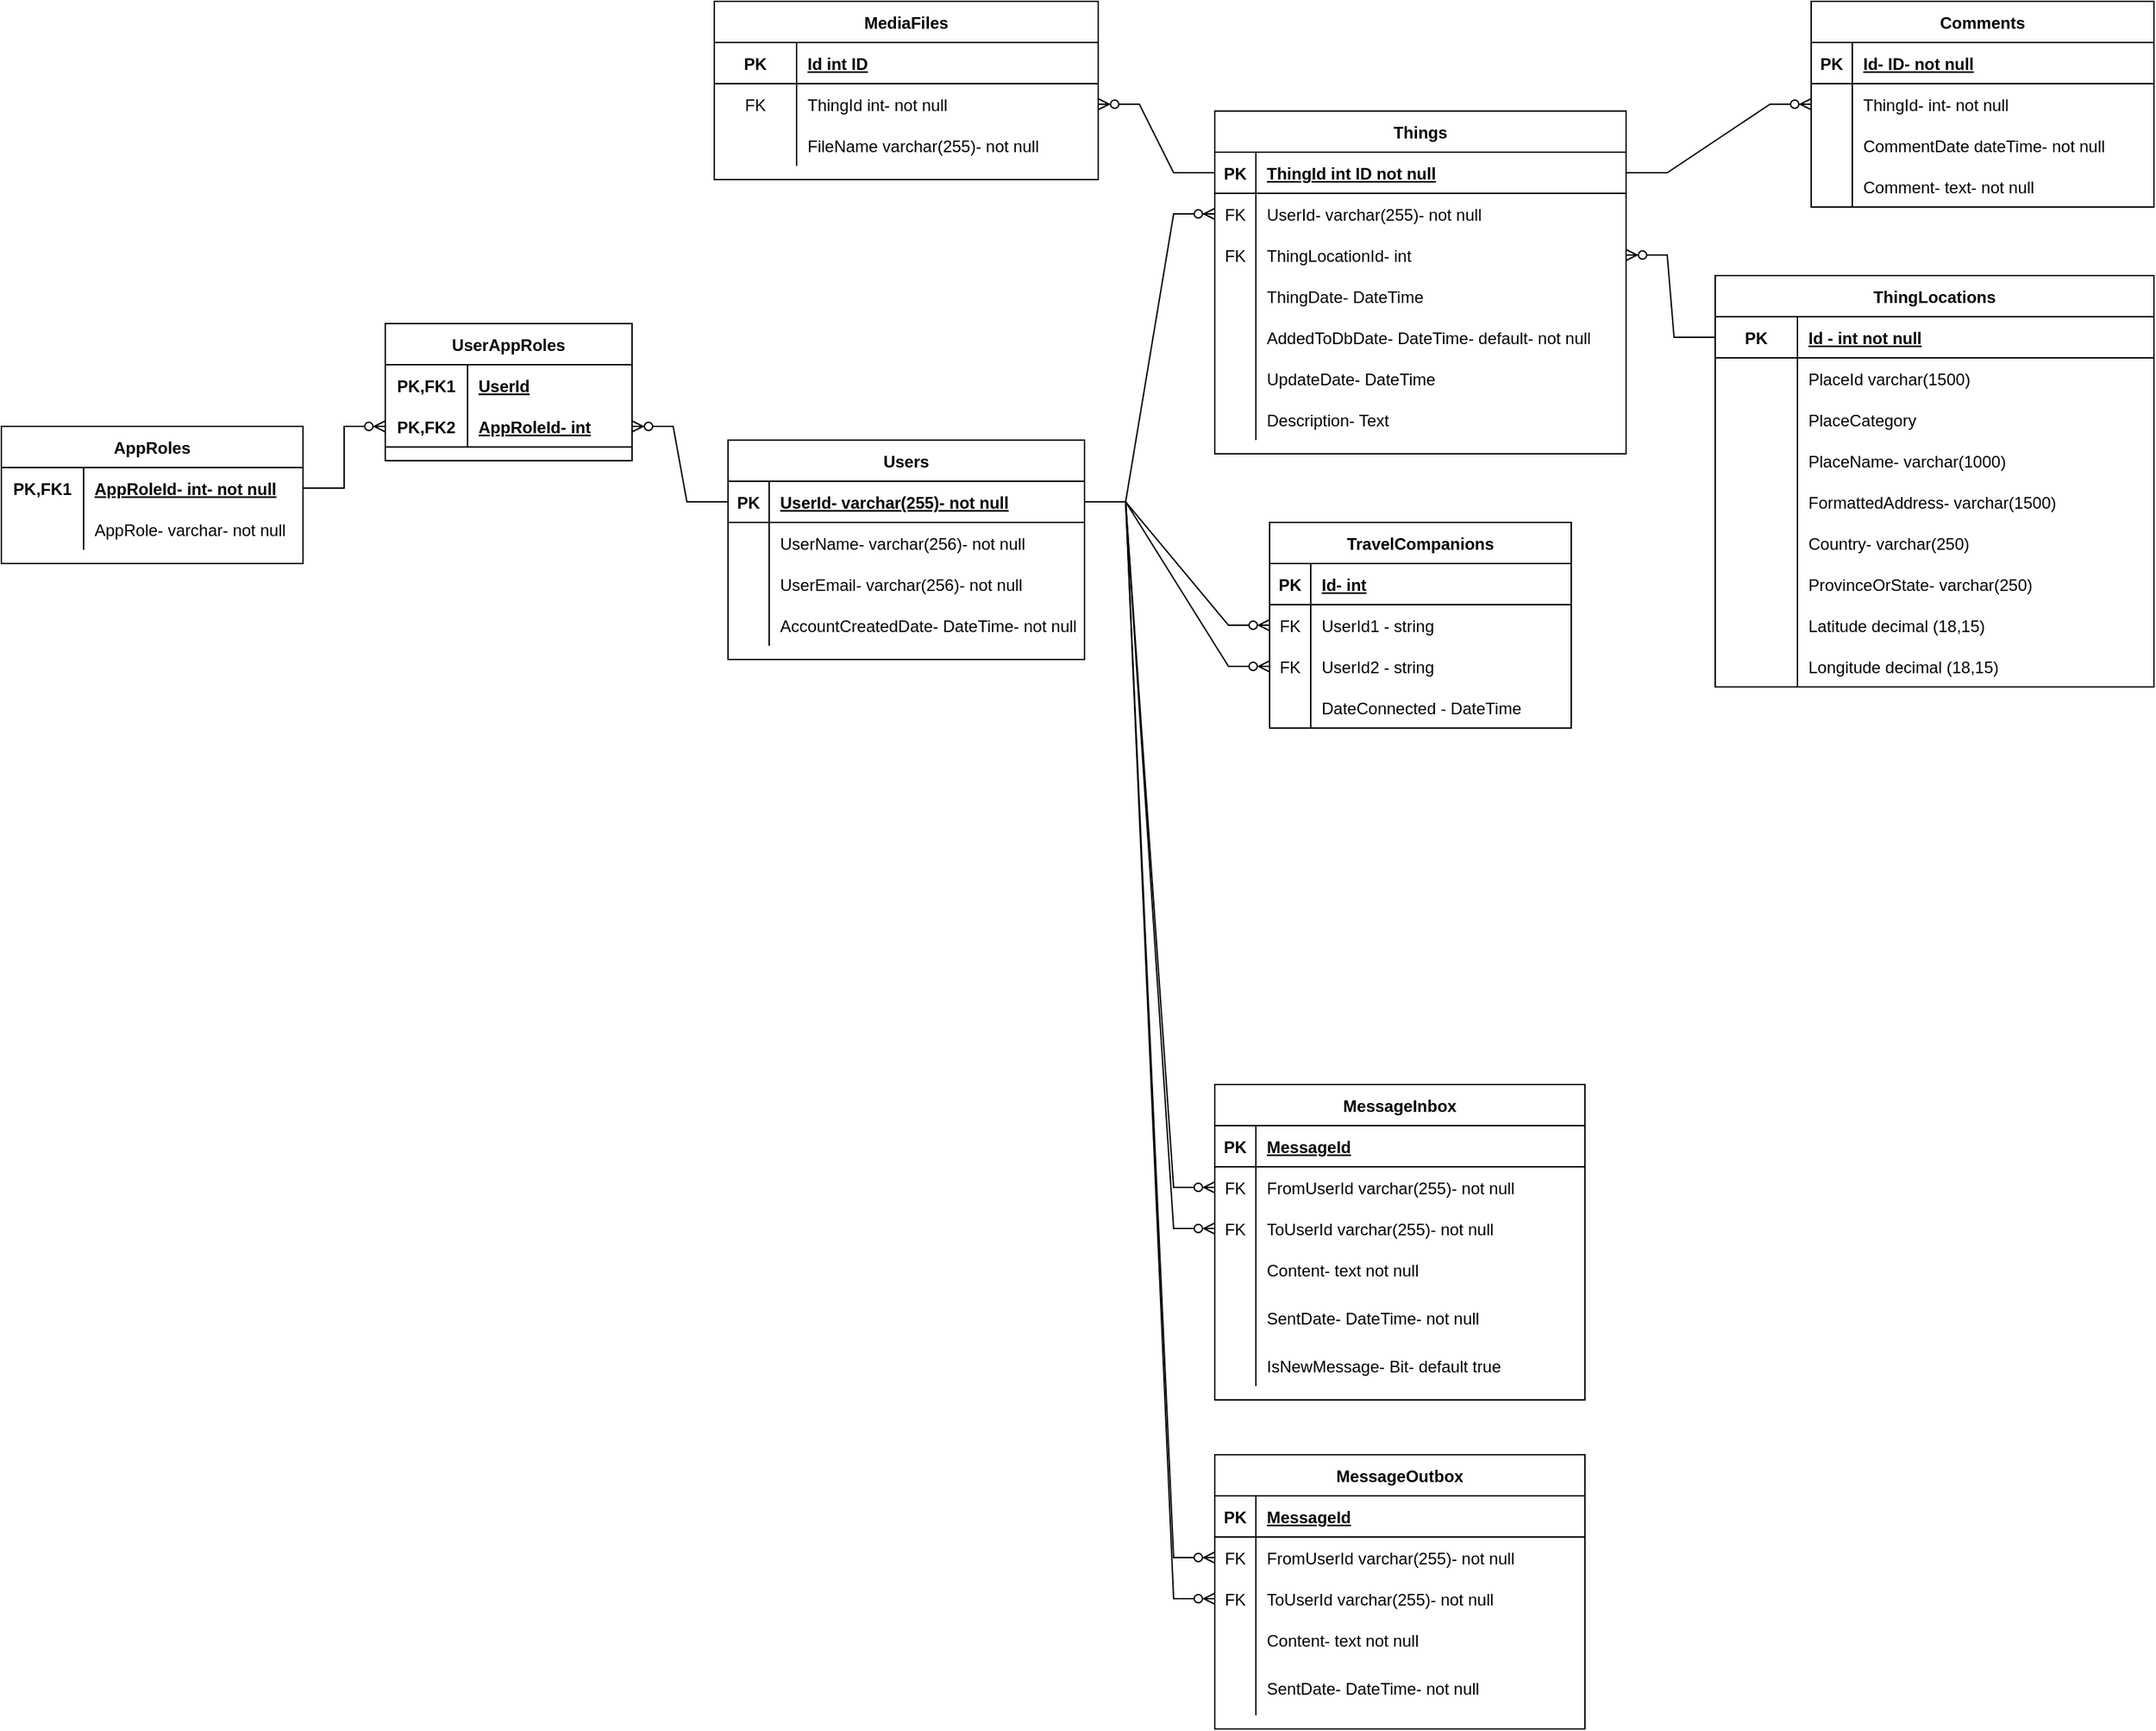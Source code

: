 <mxfile version="20.8.0" type="device"><diagram id="JjhU2tzT2SPcHQ8vPOUJ" name="Page-1"><mxGraphModel dx="3050" dy="581" grid="1" gridSize="10" guides="1" tooltips="1" connect="1" arrows="1" fold="1" page="1" pageScale="1" pageWidth="2000" pageHeight="1500" math="0" shadow="0"><root><mxCell id="0"/><mxCell id="1" parent="0"/><mxCell id="R0S6ex-4Q-xVj1nQzjVB-1" value="Things" style="shape=table;startSize=30;container=1;collapsible=1;childLayout=tableLayout;fixedRows=1;rowLines=0;fontStyle=1;align=center;resizeLast=1;" parent="1" vertex="1"><mxGeometry x="75" y="290" width="300" height="250" as="geometry"/></mxCell><mxCell id="R0S6ex-4Q-xVj1nQzjVB-2" value="" style="shape=tableRow;horizontal=0;startSize=0;swimlaneHead=0;swimlaneBody=0;fillColor=none;collapsible=0;dropTarget=0;points=[[0,0.5],[1,0.5]];portConstraint=eastwest;top=0;left=0;right=0;bottom=1;" parent="R0S6ex-4Q-xVj1nQzjVB-1" vertex="1"><mxGeometry y="30" width="300" height="30" as="geometry"/></mxCell><mxCell id="R0S6ex-4Q-xVj1nQzjVB-3" value="PK" style="shape=partialRectangle;connectable=0;fillColor=none;top=0;left=0;bottom=0;right=0;fontStyle=1;overflow=hidden;" parent="R0S6ex-4Q-xVj1nQzjVB-2" vertex="1"><mxGeometry width="30" height="30" as="geometry"><mxRectangle width="30" height="30" as="alternateBounds"/></mxGeometry></mxCell><mxCell id="R0S6ex-4Q-xVj1nQzjVB-4" value="ThingId int ID not null" style="shape=partialRectangle;connectable=0;fillColor=none;top=0;left=0;bottom=0;right=0;align=left;spacingLeft=6;fontStyle=5;overflow=hidden;" parent="R0S6ex-4Q-xVj1nQzjVB-2" vertex="1"><mxGeometry x="30" width="270" height="30" as="geometry"><mxRectangle width="270" height="30" as="alternateBounds"/></mxGeometry></mxCell><mxCell id="ZGXx36PU_5SXvL_O7Eur-10" value="" style="shape=tableRow;horizontal=0;startSize=0;swimlaneHead=0;swimlaneBody=0;fillColor=none;collapsible=0;dropTarget=0;points=[[0,0.5],[1,0.5]];portConstraint=eastwest;top=0;left=0;right=0;bottom=0;" parent="R0S6ex-4Q-xVj1nQzjVB-1" vertex="1"><mxGeometry y="60" width="300" height="30" as="geometry"/></mxCell><mxCell id="ZGXx36PU_5SXvL_O7Eur-11" value="FK" style="shape=partialRectangle;connectable=0;fillColor=none;top=0;left=0;bottom=0;right=0;editable=1;overflow=hidden;" parent="ZGXx36PU_5SXvL_O7Eur-10" vertex="1"><mxGeometry width="30" height="30" as="geometry"><mxRectangle width="30" height="30" as="alternateBounds"/></mxGeometry></mxCell><mxCell id="ZGXx36PU_5SXvL_O7Eur-12" value="UserId- varchar(255)- not null" style="shape=partialRectangle;connectable=0;fillColor=none;top=0;left=0;bottom=0;right=0;align=left;spacingLeft=6;overflow=hidden;" parent="ZGXx36PU_5SXvL_O7Eur-10" vertex="1"><mxGeometry x="30" width="270" height="30" as="geometry"><mxRectangle width="270" height="30" as="alternateBounds"/></mxGeometry></mxCell><mxCell id="C4qnINpxnf-_fWnkQ9nx-2" value="" style="shape=tableRow;horizontal=0;startSize=0;swimlaneHead=0;swimlaneBody=0;fillColor=none;collapsible=0;dropTarget=0;points=[[0,0.5],[1,0.5]];portConstraint=eastwest;top=0;left=0;right=0;bottom=0;" parent="R0S6ex-4Q-xVj1nQzjVB-1" vertex="1"><mxGeometry y="90" width="300" height="30" as="geometry"/></mxCell><mxCell id="C4qnINpxnf-_fWnkQ9nx-3" value="FK" style="shape=partialRectangle;connectable=0;fillColor=none;top=0;left=0;bottom=0;right=0;fontStyle=0;overflow=hidden;" parent="C4qnINpxnf-_fWnkQ9nx-2" vertex="1"><mxGeometry width="30" height="30" as="geometry"><mxRectangle width="30" height="30" as="alternateBounds"/></mxGeometry></mxCell><mxCell id="C4qnINpxnf-_fWnkQ9nx-4" value="ThingLocationId- int" style="shape=partialRectangle;connectable=0;fillColor=none;top=0;left=0;bottom=0;right=0;align=left;spacingLeft=6;fontStyle=0;overflow=hidden;" parent="C4qnINpxnf-_fWnkQ9nx-2" vertex="1"><mxGeometry x="30" width="270" height="30" as="geometry"><mxRectangle width="270" height="30" as="alternateBounds"/></mxGeometry></mxCell><mxCell id="nPjGiTixTynqXp_mIyYW-97" value="" style="shape=tableRow;horizontal=0;startSize=0;swimlaneHead=0;swimlaneBody=0;fillColor=none;collapsible=0;dropTarget=0;points=[[0,0.5],[1,0.5]];portConstraint=eastwest;top=0;left=0;right=0;bottom=0;" parent="R0S6ex-4Q-xVj1nQzjVB-1" vertex="1"><mxGeometry y="120" width="300" height="30" as="geometry"/></mxCell><mxCell id="nPjGiTixTynqXp_mIyYW-98" value="" style="shape=partialRectangle;connectable=0;fillColor=none;top=0;left=0;bottom=0;right=0;editable=1;overflow=hidden;" parent="nPjGiTixTynqXp_mIyYW-97" vertex="1"><mxGeometry width="30" height="30" as="geometry"><mxRectangle width="30" height="30" as="alternateBounds"/></mxGeometry></mxCell><mxCell id="nPjGiTixTynqXp_mIyYW-99" value="ThingDate- DateTime" style="shape=partialRectangle;connectable=0;fillColor=none;top=0;left=0;bottom=0;right=0;align=left;spacingLeft=6;overflow=hidden;" parent="nPjGiTixTynqXp_mIyYW-97" vertex="1"><mxGeometry x="30" width="270" height="30" as="geometry"><mxRectangle width="270" height="30" as="alternateBounds"/></mxGeometry></mxCell><mxCell id="C4qnINpxnf-_fWnkQ9nx-5" value="" style="shape=tableRow;horizontal=0;startSize=0;swimlaneHead=0;swimlaneBody=0;fillColor=none;collapsible=0;dropTarget=0;points=[[0,0.5],[1,0.5]];portConstraint=eastwest;top=0;left=0;right=0;bottom=0;" parent="R0S6ex-4Q-xVj1nQzjVB-1" vertex="1"><mxGeometry y="150" width="300" height="30" as="geometry"/></mxCell><mxCell id="C4qnINpxnf-_fWnkQ9nx-6" value="" style="shape=partialRectangle;connectable=0;fillColor=none;top=0;left=0;bottom=0;right=0;editable=1;overflow=hidden;" parent="C4qnINpxnf-_fWnkQ9nx-5" vertex="1"><mxGeometry width="30" height="30" as="geometry"><mxRectangle width="30" height="30" as="alternateBounds"/></mxGeometry></mxCell><mxCell id="C4qnINpxnf-_fWnkQ9nx-7" value="AddedToDbDate- DateTime- default- not null" style="shape=partialRectangle;connectable=0;fillColor=none;top=0;left=0;bottom=0;right=0;align=left;spacingLeft=6;overflow=hidden;" parent="C4qnINpxnf-_fWnkQ9nx-5" vertex="1"><mxGeometry x="30" width="270" height="30" as="geometry"><mxRectangle width="270" height="30" as="alternateBounds"/></mxGeometry></mxCell><mxCell id="us31zrPie8b2rRCghimx-3" value="" style="shape=tableRow;horizontal=0;startSize=0;swimlaneHead=0;swimlaneBody=0;fillColor=none;collapsible=0;dropTarget=0;points=[[0,0.5],[1,0.5]];portConstraint=eastwest;top=0;left=0;right=0;bottom=0;" parent="R0S6ex-4Q-xVj1nQzjVB-1" vertex="1"><mxGeometry y="180" width="300" height="30" as="geometry"/></mxCell><mxCell id="us31zrPie8b2rRCghimx-4" value="" style="shape=partialRectangle;connectable=0;fillColor=none;top=0;left=0;bottom=0;right=0;editable=1;overflow=hidden;" parent="us31zrPie8b2rRCghimx-3" vertex="1"><mxGeometry width="30" height="30" as="geometry"><mxRectangle width="30" height="30" as="alternateBounds"/></mxGeometry></mxCell><mxCell id="us31zrPie8b2rRCghimx-5" value="UpdateDate- DateTime" style="shape=partialRectangle;connectable=0;fillColor=none;top=0;left=0;bottom=0;right=0;align=left;spacingLeft=6;overflow=hidden;" parent="us31zrPie8b2rRCghimx-3" vertex="1"><mxGeometry x="30" width="270" height="30" as="geometry"><mxRectangle width="270" height="30" as="alternateBounds"/></mxGeometry></mxCell><mxCell id="ZGXx36PU_5SXvL_O7Eur-1" value="" style="shape=tableRow;horizontal=0;startSize=0;swimlaneHead=0;swimlaneBody=0;fillColor=none;collapsible=0;dropTarget=0;points=[[0,0.5],[1,0.5]];portConstraint=eastwest;top=0;left=0;right=0;bottom=0;" parent="R0S6ex-4Q-xVj1nQzjVB-1" vertex="1"><mxGeometry y="210" width="300" height="30" as="geometry"/></mxCell><mxCell id="ZGXx36PU_5SXvL_O7Eur-2" value="" style="shape=partialRectangle;connectable=0;fillColor=none;top=0;left=0;bottom=0;right=0;editable=1;overflow=hidden;" parent="ZGXx36PU_5SXvL_O7Eur-1" vertex="1"><mxGeometry width="30" height="30" as="geometry"><mxRectangle width="30" height="30" as="alternateBounds"/></mxGeometry></mxCell><mxCell id="ZGXx36PU_5SXvL_O7Eur-3" value="Description- Text" style="shape=partialRectangle;connectable=0;fillColor=none;top=0;left=0;bottom=0;right=0;align=left;spacingLeft=6;overflow=hidden;" parent="ZGXx36PU_5SXvL_O7Eur-1" vertex="1"><mxGeometry x="30" width="270" height="30" as="geometry"><mxRectangle width="270" height="30" as="alternateBounds"/></mxGeometry></mxCell><mxCell id="R0S6ex-4Q-xVj1nQzjVB-30" value="MediaFiles" style="shape=table;startSize=30;container=1;collapsible=1;childLayout=tableLayout;fixedRows=1;rowLines=0;fontStyle=1;align=center;resizeLast=1;" parent="1" vertex="1"><mxGeometry x="-290" y="210" width="280" height="130" as="geometry"/></mxCell><mxCell id="MQuP9DLqzh8zqc4suQp9-2" value="" style="shape=tableRow;horizontal=0;startSize=0;swimlaneHead=0;swimlaneBody=0;fillColor=none;collapsible=0;dropTarget=0;points=[[0,0.5],[1,0.5]];portConstraint=eastwest;top=0;left=0;right=0;bottom=1;" parent="R0S6ex-4Q-xVj1nQzjVB-30" vertex="1"><mxGeometry y="30" width="280" height="30" as="geometry"/></mxCell><mxCell id="MQuP9DLqzh8zqc4suQp9-3" value="PK" style="shape=partialRectangle;connectable=0;fillColor=none;top=0;left=0;bottom=0;right=0;fontStyle=1;overflow=hidden;" parent="MQuP9DLqzh8zqc4suQp9-2" vertex="1"><mxGeometry width="60" height="30" as="geometry"><mxRectangle width="60" height="30" as="alternateBounds"/></mxGeometry></mxCell><mxCell id="MQuP9DLqzh8zqc4suQp9-4" value="Id int ID" style="shape=partialRectangle;connectable=0;fillColor=none;top=0;left=0;bottom=0;right=0;align=left;spacingLeft=6;fontStyle=5;overflow=hidden;" parent="MQuP9DLqzh8zqc4suQp9-2" vertex="1"><mxGeometry x="60" width="220" height="30" as="geometry"><mxRectangle width="220" height="30" as="alternateBounds"/></mxGeometry></mxCell><mxCell id="nPjGiTixTynqXp_mIyYW-1" value="" style="shape=tableRow;horizontal=0;startSize=0;swimlaneHead=0;swimlaneBody=0;fillColor=none;collapsible=0;dropTarget=0;points=[[0,0.5],[1,0.5]];portConstraint=eastwest;top=0;left=0;right=0;bottom=0;" parent="R0S6ex-4Q-xVj1nQzjVB-30" vertex="1"><mxGeometry y="60" width="280" height="30" as="geometry"/></mxCell><mxCell id="nPjGiTixTynqXp_mIyYW-2" value="FK" style="shape=partialRectangle;connectable=0;fillColor=none;top=0;left=0;bottom=0;right=0;fontStyle=0;overflow=hidden;" parent="nPjGiTixTynqXp_mIyYW-1" vertex="1"><mxGeometry width="60" height="30" as="geometry"><mxRectangle width="60" height="30" as="alternateBounds"/></mxGeometry></mxCell><mxCell id="nPjGiTixTynqXp_mIyYW-3" value="ThingId int- not null" style="shape=partialRectangle;connectable=0;fillColor=none;top=0;left=0;bottom=0;right=0;align=left;spacingLeft=6;fontStyle=0;overflow=hidden;" parent="nPjGiTixTynqXp_mIyYW-1" vertex="1"><mxGeometry x="60" width="220" height="30" as="geometry"><mxRectangle width="220" height="30" as="alternateBounds"/></mxGeometry></mxCell><mxCell id="MQuP9DLqzh8zqc4suQp9-5" value="" style="shape=tableRow;horizontal=0;startSize=0;swimlaneHead=0;swimlaneBody=0;fillColor=none;collapsible=0;dropTarget=0;points=[[0,0.5],[1,0.5]];portConstraint=eastwest;top=0;left=0;right=0;bottom=0;" parent="R0S6ex-4Q-xVj1nQzjVB-30" vertex="1"><mxGeometry y="90" width="280" height="30" as="geometry"/></mxCell><mxCell id="MQuP9DLqzh8zqc4suQp9-6" value="" style="shape=partialRectangle;connectable=0;fillColor=none;top=0;left=0;bottom=0;right=0;editable=1;overflow=hidden;" parent="MQuP9DLqzh8zqc4suQp9-5" vertex="1"><mxGeometry width="60" height="30" as="geometry"><mxRectangle width="60" height="30" as="alternateBounds"/></mxGeometry></mxCell><mxCell id="MQuP9DLqzh8zqc4suQp9-7" value="FileName varchar(255)- not null" style="shape=partialRectangle;connectable=0;fillColor=none;top=0;left=0;bottom=0;right=0;align=left;spacingLeft=6;overflow=hidden;" parent="MQuP9DLqzh8zqc4suQp9-5" vertex="1"><mxGeometry x="60" width="220" height="30" as="geometry"><mxRectangle width="220" height="30" as="alternateBounds"/></mxGeometry></mxCell><mxCell id="nPjGiTixTynqXp_mIyYW-4" value="" style="edgeStyle=entityRelationEdgeStyle;fontSize=12;html=1;endArrow=ERzeroToMany;endFill=1;rounded=0;exitX=0;exitY=0.5;exitDx=0;exitDy=0;entryX=1;entryY=0.5;entryDx=0;entryDy=0;" parent="1" source="R0S6ex-4Q-xVj1nQzjVB-2" target="nPjGiTixTynqXp_mIyYW-1" edge="1"><mxGeometry width="100" height="100" relative="1" as="geometry"><mxPoint x="470" y="530" as="sourcePoint"/><mxPoint x="850" y="780" as="targetPoint"/></mxGeometry></mxCell><mxCell id="nPjGiTixTynqXp_mIyYW-18" value="Users" style="shape=table;startSize=30;container=1;collapsible=1;childLayout=tableLayout;fixedRows=1;rowLines=0;fontStyle=1;align=center;resizeLast=1;" parent="1" vertex="1"><mxGeometry x="-280" y="530" width="260" height="160" as="geometry"/></mxCell><mxCell id="nPjGiTixTynqXp_mIyYW-19" value="" style="shape=tableRow;horizontal=0;startSize=0;swimlaneHead=0;swimlaneBody=0;fillColor=none;collapsible=0;dropTarget=0;points=[[0,0.5],[1,0.5]];portConstraint=eastwest;top=0;left=0;right=0;bottom=1;" parent="nPjGiTixTynqXp_mIyYW-18" vertex="1"><mxGeometry y="30" width="260" height="30" as="geometry"/></mxCell><mxCell id="nPjGiTixTynqXp_mIyYW-20" value="PK" style="shape=partialRectangle;connectable=0;fillColor=none;top=0;left=0;bottom=0;right=0;fontStyle=1;overflow=hidden;" parent="nPjGiTixTynqXp_mIyYW-19" vertex="1"><mxGeometry width="30" height="30" as="geometry"><mxRectangle width="30" height="30" as="alternateBounds"/></mxGeometry></mxCell><mxCell id="nPjGiTixTynqXp_mIyYW-21" value="UserId- varchar(255)- not null" style="shape=partialRectangle;connectable=0;fillColor=none;top=0;left=0;bottom=0;right=0;align=left;spacingLeft=6;fontStyle=5;overflow=hidden;" parent="nPjGiTixTynqXp_mIyYW-19" vertex="1"><mxGeometry x="30" width="230" height="30" as="geometry"><mxRectangle width="230" height="30" as="alternateBounds"/></mxGeometry></mxCell><mxCell id="nPjGiTixTynqXp_mIyYW-22" value="" style="shape=tableRow;horizontal=0;startSize=0;swimlaneHead=0;swimlaneBody=0;fillColor=none;collapsible=0;dropTarget=0;points=[[0,0.5],[1,0.5]];portConstraint=eastwest;top=0;left=0;right=0;bottom=0;" parent="nPjGiTixTynqXp_mIyYW-18" vertex="1"><mxGeometry y="60" width="260" height="30" as="geometry"/></mxCell><mxCell id="nPjGiTixTynqXp_mIyYW-23" value="" style="shape=partialRectangle;connectable=0;fillColor=none;top=0;left=0;bottom=0;right=0;editable=1;overflow=hidden;" parent="nPjGiTixTynqXp_mIyYW-22" vertex="1"><mxGeometry width="30" height="30" as="geometry"><mxRectangle width="30" height="30" as="alternateBounds"/></mxGeometry></mxCell><mxCell id="nPjGiTixTynqXp_mIyYW-24" value="UserName- varchar(256)- not null" style="shape=partialRectangle;connectable=0;fillColor=none;top=0;left=0;bottom=0;right=0;align=left;spacingLeft=6;overflow=hidden;" parent="nPjGiTixTynqXp_mIyYW-22" vertex="1"><mxGeometry x="30" width="230" height="30" as="geometry"><mxRectangle width="230" height="30" as="alternateBounds"/></mxGeometry></mxCell><mxCell id="nPjGiTixTynqXp_mIyYW-25" value="" style="shape=tableRow;horizontal=0;startSize=0;swimlaneHead=0;swimlaneBody=0;fillColor=none;collapsible=0;dropTarget=0;points=[[0,0.5],[1,0.5]];portConstraint=eastwest;top=0;left=0;right=0;bottom=0;" parent="nPjGiTixTynqXp_mIyYW-18" vertex="1"><mxGeometry y="90" width="260" height="30" as="geometry"/></mxCell><mxCell id="nPjGiTixTynqXp_mIyYW-26" value="" style="shape=partialRectangle;connectable=0;fillColor=none;top=0;left=0;bottom=0;right=0;editable=1;overflow=hidden;" parent="nPjGiTixTynqXp_mIyYW-25" vertex="1"><mxGeometry width="30" height="30" as="geometry"><mxRectangle width="30" height="30" as="alternateBounds"/></mxGeometry></mxCell><mxCell id="nPjGiTixTynqXp_mIyYW-27" value="UserEmail- varchar(256)- not null" style="shape=partialRectangle;connectable=0;fillColor=none;top=0;left=0;bottom=0;right=0;align=left;spacingLeft=6;overflow=hidden;" parent="nPjGiTixTynqXp_mIyYW-25" vertex="1"><mxGeometry x="30" width="230" height="30" as="geometry"><mxRectangle width="230" height="30" as="alternateBounds"/></mxGeometry></mxCell><mxCell id="nPjGiTixTynqXp_mIyYW-106" value="" style="shape=tableRow;horizontal=0;startSize=0;swimlaneHead=0;swimlaneBody=0;fillColor=none;collapsible=0;dropTarget=0;points=[[0,0.5],[1,0.5]];portConstraint=eastwest;top=0;left=0;right=0;bottom=0;" parent="nPjGiTixTynqXp_mIyYW-18" vertex="1"><mxGeometry y="120" width="260" height="30" as="geometry"/></mxCell><mxCell id="nPjGiTixTynqXp_mIyYW-107" value="" style="shape=partialRectangle;connectable=0;fillColor=none;top=0;left=0;bottom=0;right=0;editable=1;overflow=hidden;" parent="nPjGiTixTynqXp_mIyYW-106" vertex="1"><mxGeometry width="30" height="30" as="geometry"><mxRectangle width="30" height="30" as="alternateBounds"/></mxGeometry></mxCell><mxCell id="nPjGiTixTynqXp_mIyYW-108" value="AccountCreatedDate- DateTime- not null" style="shape=partialRectangle;connectable=0;fillColor=none;top=0;left=0;bottom=0;right=0;align=left;spacingLeft=6;overflow=hidden;" parent="nPjGiTixTynqXp_mIyYW-106" vertex="1"><mxGeometry x="30" width="230" height="30" as="geometry"><mxRectangle width="230" height="30" as="alternateBounds"/></mxGeometry></mxCell><mxCell id="nPjGiTixTynqXp_mIyYW-31" value="AppRoles" style="shape=table;startSize=30;container=1;collapsible=1;childLayout=tableLayout;fixedRows=1;rowLines=0;fontStyle=1;align=center;resizeLast=1;" parent="1" vertex="1"><mxGeometry x="-810" y="520" width="220" height="100" as="geometry"/></mxCell><mxCell id="nPjGiTixTynqXp_mIyYW-32" value="" style="shape=tableRow;horizontal=0;startSize=0;swimlaneHead=0;swimlaneBody=0;fillColor=none;collapsible=0;dropTarget=0;points=[[0,0.5],[1,0.5]];portConstraint=eastwest;top=0;left=0;right=0;bottom=0;" parent="nPjGiTixTynqXp_mIyYW-31" vertex="1"><mxGeometry y="30" width="220" height="30" as="geometry"/></mxCell><mxCell id="nPjGiTixTynqXp_mIyYW-33" value="PK,FK1" style="shape=partialRectangle;connectable=0;fillColor=none;top=0;left=0;bottom=0;right=0;fontStyle=1;overflow=hidden;" parent="nPjGiTixTynqXp_mIyYW-32" vertex="1"><mxGeometry width="60" height="30" as="geometry"><mxRectangle width="60" height="30" as="alternateBounds"/></mxGeometry></mxCell><mxCell id="nPjGiTixTynqXp_mIyYW-34" value="AppRoleId- int- not null" style="shape=partialRectangle;connectable=0;fillColor=none;top=0;left=0;bottom=0;right=0;align=left;spacingLeft=6;fontStyle=5;overflow=hidden;" parent="nPjGiTixTynqXp_mIyYW-32" vertex="1"><mxGeometry x="60" width="160" height="30" as="geometry"><mxRectangle width="160" height="30" as="alternateBounds"/></mxGeometry></mxCell><mxCell id="nPjGiTixTynqXp_mIyYW-38" value="" style="shape=tableRow;horizontal=0;startSize=0;swimlaneHead=0;swimlaneBody=0;fillColor=none;collapsible=0;dropTarget=0;points=[[0,0.5],[1,0.5]];portConstraint=eastwest;top=0;left=0;right=0;bottom=0;" parent="nPjGiTixTynqXp_mIyYW-31" vertex="1"><mxGeometry y="60" width="220" height="30" as="geometry"/></mxCell><mxCell id="nPjGiTixTynqXp_mIyYW-39" value="" style="shape=partialRectangle;connectable=0;fillColor=none;top=0;left=0;bottom=0;right=0;editable=1;overflow=hidden;" parent="nPjGiTixTynqXp_mIyYW-38" vertex="1"><mxGeometry width="60" height="30" as="geometry"><mxRectangle width="60" height="30" as="alternateBounds"/></mxGeometry></mxCell><mxCell id="nPjGiTixTynqXp_mIyYW-40" value="AppRole- varchar- not null" style="shape=partialRectangle;connectable=0;fillColor=none;top=0;left=0;bottom=0;right=0;align=left;spacingLeft=6;overflow=hidden;" parent="nPjGiTixTynqXp_mIyYW-38" vertex="1"><mxGeometry x="60" width="160" height="30" as="geometry"><mxRectangle width="160" height="30" as="alternateBounds"/></mxGeometry></mxCell><mxCell id="nPjGiTixTynqXp_mIyYW-44" value="UserAppRoles" style="shape=table;startSize=30;container=1;collapsible=1;childLayout=tableLayout;fixedRows=1;rowLines=0;fontStyle=1;align=center;resizeLast=1;" parent="1" vertex="1"><mxGeometry x="-530" y="445" width="180" height="100" as="geometry"/></mxCell><mxCell id="nPjGiTixTynqXp_mIyYW-45" value="" style="shape=tableRow;horizontal=0;startSize=0;swimlaneHead=0;swimlaneBody=0;fillColor=none;collapsible=0;dropTarget=0;points=[[0,0.5],[1,0.5]];portConstraint=eastwest;top=0;left=0;right=0;bottom=0;" parent="nPjGiTixTynqXp_mIyYW-44" vertex="1"><mxGeometry y="30" width="180" height="30" as="geometry"/></mxCell><mxCell id="nPjGiTixTynqXp_mIyYW-46" value="PK,FK1" style="shape=partialRectangle;connectable=0;fillColor=none;top=0;left=0;bottom=0;right=0;fontStyle=1;overflow=hidden;" parent="nPjGiTixTynqXp_mIyYW-45" vertex="1"><mxGeometry width="60" height="30" as="geometry"><mxRectangle width="60" height="30" as="alternateBounds"/></mxGeometry></mxCell><mxCell id="nPjGiTixTynqXp_mIyYW-47" value="UserId" style="shape=partialRectangle;connectable=0;fillColor=none;top=0;left=0;bottom=0;right=0;align=left;spacingLeft=6;fontStyle=5;overflow=hidden;" parent="nPjGiTixTynqXp_mIyYW-45" vertex="1"><mxGeometry x="60" width="120" height="30" as="geometry"><mxRectangle width="120" height="30" as="alternateBounds"/></mxGeometry></mxCell><mxCell id="nPjGiTixTynqXp_mIyYW-48" value="" style="shape=tableRow;horizontal=0;startSize=0;swimlaneHead=0;swimlaneBody=0;fillColor=none;collapsible=0;dropTarget=0;points=[[0,0.5],[1,0.5]];portConstraint=eastwest;top=0;left=0;right=0;bottom=1;" parent="nPjGiTixTynqXp_mIyYW-44" vertex="1"><mxGeometry y="60" width="180" height="30" as="geometry"/></mxCell><mxCell id="nPjGiTixTynqXp_mIyYW-49" value="PK,FK2" style="shape=partialRectangle;connectable=0;fillColor=none;top=0;left=0;bottom=0;right=0;fontStyle=1;overflow=hidden;" parent="nPjGiTixTynqXp_mIyYW-48" vertex="1"><mxGeometry width="60" height="30" as="geometry"><mxRectangle width="60" height="30" as="alternateBounds"/></mxGeometry></mxCell><mxCell id="nPjGiTixTynqXp_mIyYW-50" value="AppRoleId- int" style="shape=partialRectangle;connectable=0;fillColor=none;top=0;left=0;bottom=0;right=0;align=left;spacingLeft=6;fontStyle=5;overflow=hidden;" parent="nPjGiTixTynqXp_mIyYW-48" vertex="1"><mxGeometry x="60" width="120" height="30" as="geometry"><mxRectangle width="120" height="30" as="alternateBounds"/></mxGeometry></mxCell><mxCell id="nPjGiTixTynqXp_mIyYW-57" value="" style="edgeStyle=entityRelationEdgeStyle;fontSize=12;html=1;endArrow=ERzeroToMany;endFill=1;rounded=0;entryX=0;entryY=0.5;entryDx=0;entryDy=0;exitX=1;exitY=0.5;exitDx=0;exitDy=0;" parent="1" source="nPjGiTixTynqXp_mIyYW-32" target="nPjGiTixTynqXp_mIyYW-48" edge="1"><mxGeometry width="100" height="100" relative="1" as="geometry"><mxPoint x="-800" y="875" as="sourcePoint"/><mxPoint x="-700" y="775" as="targetPoint"/></mxGeometry></mxCell><mxCell id="nPjGiTixTynqXp_mIyYW-58" value="" style="edgeStyle=entityRelationEdgeStyle;fontSize=12;html=1;endArrow=ERzeroToMany;endFill=1;rounded=0;entryX=1;entryY=0.5;entryDx=0;entryDy=0;exitX=0;exitY=0.5;exitDx=0;exitDy=0;" parent="1" source="nPjGiTixTynqXp_mIyYW-19" target="nPjGiTixTynqXp_mIyYW-48" edge="1"><mxGeometry width="100" height="100" relative="1" as="geometry"><mxPoint x="-290" y="1190" as="sourcePoint"/><mxPoint x="-190" y="1090" as="targetPoint"/></mxGeometry></mxCell><mxCell id="nPjGiTixTynqXp_mIyYW-77" value="MessageInbox" style="shape=table;startSize=30;container=1;collapsible=1;childLayout=tableLayout;fixedRows=1;rowLines=0;fontStyle=1;align=center;resizeLast=1;" parent="1" vertex="1"><mxGeometry x="75" y="1000" width="270" height="230" as="geometry"/></mxCell><mxCell id="nPjGiTixTynqXp_mIyYW-78" value="" style="shape=tableRow;horizontal=0;startSize=0;swimlaneHead=0;swimlaneBody=0;fillColor=none;collapsible=0;dropTarget=0;points=[[0,0.5],[1,0.5]];portConstraint=eastwest;top=0;left=0;right=0;bottom=1;" parent="nPjGiTixTynqXp_mIyYW-77" vertex="1"><mxGeometry y="30" width="270" height="30" as="geometry"/></mxCell><mxCell id="nPjGiTixTynqXp_mIyYW-79" value="PK" style="shape=partialRectangle;connectable=0;fillColor=none;top=0;left=0;bottom=0;right=0;fontStyle=1;overflow=hidden;" parent="nPjGiTixTynqXp_mIyYW-78" vertex="1"><mxGeometry width="30" height="30" as="geometry"><mxRectangle width="30" height="30" as="alternateBounds"/></mxGeometry></mxCell><mxCell id="nPjGiTixTynqXp_mIyYW-80" value="MessageId" style="shape=partialRectangle;connectable=0;fillColor=none;top=0;left=0;bottom=0;right=0;align=left;spacingLeft=6;fontStyle=5;overflow=hidden;" parent="nPjGiTixTynqXp_mIyYW-78" vertex="1"><mxGeometry x="30" width="240" height="30" as="geometry"><mxRectangle width="240" height="30" as="alternateBounds"/></mxGeometry></mxCell><mxCell id="nPjGiTixTynqXp_mIyYW-90" value="" style="shape=tableRow;horizontal=0;startSize=0;swimlaneHead=0;swimlaneBody=0;fillColor=none;collapsible=0;dropTarget=0;points=[[0,0.5],[1,0.5]];portConstraint=eastwest;top=0;left=0;right=0;bottom=0;" parent="nPjGiTixTynqXp_mIyYW-77" vertex="1"><mxGeometry y="60" width="270" height="30" as="geometry"/></mxCell><mxCell id="nPjGiTixTynqXp_mIyYW-91" value="FK" style="shape=partialRectangle;connectable=0;fillColor=none;top=0;left=0;bottom=0;right=0;fontStyle=0;overflow=hidden;" parent="nPjGiTixTynqXp_mIyYW-90" vertex="1"><mxGeometry width="30" height="30" as="geometry"><mxRectangle width="30" height="30" as="alternateBounds"/></mxGeometry></mxCell><mxCell id="nPjGiTixTynqXp_mIyYW-92" value="FromUserId varchar(255)- not null" style="shape=partialRectangle;connectable=0;fillColor=none;top=0;left=0;bottom=0;right=0;align=left;spacingLeft=6;fontStyle=0;overflow=hidden;" parent="nPjGiTixTynqXp_mIyYW-90" vertex="1"><mxGeometry x="30" width="240" height="30" as="geometry"><mxRectangle width="240" height="30" as="alternateBounds"/></mxGeometry></mxCell><mxCell id="oyQRYTx5IqshtEpszip4-8" value="" style="shape=tableRow;horizontal=0;startSize=0;swimlaneHead=0;swimlaneBody=0;fillColor=none;collapsible=0;dropTarget=0;points=[[0,0.5],[1,0.5]];portConstraint=eastwest;top=0;left=0;right=0;bottom=0;" parent="nPjGiTixTynqXp_mIyYW-77" vertex="1"><mxGeometry y="90" width="270" height="30" as="geometry"/></mxCell><mxCell id="oyQRYTx5IqshtEpszip4-9" value="FK" style="shape=partialRectangle;connectable=0;fillColor=none;top=0;left=0;bottom=0;right=0;fontStyle=0;overflow=hidden;" parent="oyQRYTx5IqshtEpszip4-8" vertex="1"><mxGeometry width="30" height="30" as="geometry"><mxRectangle width="30" height="30" as="alternateBounds"/></mxGeometry></mxCell><mxCell id="oyQRYTx5IqshtEpszip4-10" value="ToUserId varchar(255)- not null" style="shape=partialRectangle;connectable=0;fillColor=none;top=0;left=0;bottom=0;right=0;align=left;spacingLeft=6;fontStyle=0;overflow=hidden;" parent="oyQRYTx5IqshtEpszip4-8" vertex="1"><mxGeometry x="30" width="240" height="30" as="geometry"><mxRectangle width="240" height="30" as="alternateBounds"/></mxGeometry></mxCell><mxCell id="nPjGiTixTynqXp_mIyYW-81" value="" style="shape=tableRow;horizontal=0;startSize=0;swimlaneHead=0;swimlaneBody=0;fillColor=none;collapsible=0;dropTarget=0;points=[[0,0.5],[1,0.5]];portConstraint=eastwest;top=0;left=0;right=0;bottom=0;" parent="nPjGiTixTynqXp_mIyYW-77" vertex="1"><mxGeometry y="120" width="270" height="30" as="geometry"/></mxCell><mxCell id="nPjGiTixTynqXp_mIyYW-82" value="" style="shape=partialRectangle;connectable=0;fillColor=none;top=0;left=0;bottom=0;right=0;editable=1;overflow=hidden;" parent="nPjGiTixTynqXp_mIyYW-81" vertex="1"><mxGeometry width="30" height="30" as="geometry"><mxRectangle width="30" height="30" as="alternateBounds"/></mxGeometry></mxCell><mxCell id="nPjGiTixTynqXp_mIyYW-83" value="Content- text not null" style="shape=partialRectangle;connectable=0;fillColor=none;top=0;left=0;bottom=0;right=0;align=left;spacingLeft=6;overflow=hidden;" parent="nPjGiTixTynqXp_mIyYW-81" vertex="1"><mxGeometry x="30" width="240" height="30" as="geometry"><mxRectangle width="240" height="30" as="alternateBounds"/></mxGeometry></mxCell><mxCell id="nPjGiTixTynqXp_mIyYW-84" value="" style="shape=tableRow;horizontal=0;startSize=0;swimlaneHead=0;swimlaneBody=0;fillColor=none;collapsible=0;dropTarget=0;points=[[0,0.5],[1,0.5]];portConstraint=eastwest;top=0;left=0;right=0;bottom=0;" parent="nPjGiTixTynqXp_mIyYW-77" vertex="1"><mxGeometry y="150" width="270" height="40" as="geometry"/></mxCell><mxCell id="nPjGiTixTynqXp_mIyYW-85" value="" style="shape=partialRectangle;connectable=0;fillColor=none;top=0;left=0;bottom=0;right=0;editable=1;overflow=hidden;" parent="nPjGiTixTynqXp_mIyYW-84" vertex="1"><mxGeometry width="30" height="40" as="geometry"><mxRectangle width="30" height="40" as="alternateBounds"/></mxGeometry></mxCell><mxCell id="nPjGiTixTynqXp_mIyYW-86" value="SentDate- DateTime- not null" style="shape=partialRectangle;connectable=0;fillColor=none;top=0;left=0;bottom=0;right=0;align=left;spacingLeft=6;overflow=hidden;" parent="nPjGiTixTynqXp_mIyYW-84" vertex="1"><mxGeometry x="30" width="240" height="40" as="geometry"><mxRectangle width="240" height="40" as="alternateBounds"/></mxGeometry></mxCell><mxCell id="Zylt6alt4R48LnDa5YLd-38" value="" style="shape=tableRow;horizontal=0;startSize=0;swimlaneHead=0;swimlaneBody=0;fillColor=none;collapsible=0;dropTarget=0;points=[[0,0.5],[1,0.5]];portConstraint=eastwest;top=0;left=0;right=0;bottom=0;" parent="nPjGiTixTynqXp_mIyYW-77" vertex="1"><mxGeometry y="190" width="270" height="30" as="geometry"/></mxCell><mxCell id="Zylt6alt4R48LnDa5YLd-39" value="" style="shape=partialRectangle;connectable=0;fillColor=none;top=0;left=0;bottom=0;right=0;editable=1;overflow=hidden;" parent="Zylt6alt4R48LnDa5YLd-38" vertex="1"><mxGeometry width="30" height="30" as="geometry"><mxRectangle width="30" height="30" as="alternateBounds"/></mxGeometry></mxCell><mxCell id="Zylt6alt4R48LnDa5YLd-40" value="IsNewMessage- Bit- default true" style="shape=partialRectangle;connectable=0;fillColor=none;top=0;left=0;bottom=0;right=0;align=left;spacingLeft=6;overflow=hidden;" parent="Zylt6alt4R48LnDa5YLd-38" vertex="1"><mxGeometry x="30" width="240" height="30" as="geometry"><mxRectangle width="240" height="30" as="alternateBounds"/></mxGeometry></mxCell><mxCell id="nPjGiTixTynqXp_mIyYW-93" value="" style="edgeStyle=entityRelationEdgeStyle;fontSize=12;html=1;endArrow=ERzeroToMany;endFill=1;rounded=0;entryX=0;entryY=0.5;entryDx=0;entryDy=0;exitX=1;exitY=0.5;exitDx=0;exitDy=0;" parent="1" source="nPjGiTixTynqXp_mIyYW-19" target="nPjGiTixTynqXp_mIyYW-90" edge="1"><mxGeometry width="100" height="100" relative="1" as="geometry"><mxPoint x="-160" y="1290" as="sourcePoint"/><mxPoint x="-60" y="1190" as="targetPoint"/></mxGeometry></mxCell><mxCell id="Zylt6alt4R48LnDa5YLd-36" value="" style="edgeStyle=entityRelationEdgeStyle;fontSize=12;html=1;endArrow=ERzeroToMany;endFill=1;rounded=0;exitX=1;exitY=0.5;exitDx=0;exitDy=0;entryX=0;entryY=0.5;entryDx=0;entryDy=0;" parent="1" source="nPjGiTixTynqXp_mIyYW-19" target="oyQRYTx5IqshtEpszip4-8" edge="1"><mxGeometry width="100" height="100" relative="1" as="geometry"><mxPoint x="20" y="1000" as="sourcePoint"/><mxPoint x="120" y="900" as="targetPoint"/></mxGeometry></mxCell><mxCell id="Zylt6alt4R48LnDa5YLd-41" value="MessageOutbox" style="shape=table;startSize=30;container=1;collapsible=1;childLayout=tableLayout;fixedRows=1;rowLines=0;fontStyle=1;align=center;resizeLast=1;" parent="1" vertex="1"><mxGeometry x="75" y="1270" width="270" height="200" as="geometry"/></mxCell><mxCell id="Zylt6alt4R48LnDa5YLd-42" value="" style="shape=tableRow;horizontal=0;startSize=0;swimlaneHead=0;swimlaneBody=0;fillColor=none;collapsible=0;dropTarget=0;points=[[0,0.5],[1,0.5]];portConstraint=eastwest;top=0;left=0;right=0;bottom=1;" parent="Zylt6alt4R48LnDa5YLd-41" vertex="1"><mxGeometry y="30" width="270" height="30" as="geometry"/></mxCell><mxCell id="Zylt6alt4R48LnDa5YLd-43" value="PK" style="shape=partialRectangle;connectable=0;fillColor=none;top=0;left=0;bottom=0;right=0;fontStyle=1;overflow=hidden;" parent="Zylt6alt4R48LnDa5YLd-42" vertex="1"><mxGeometry width="30" height="30" as="geometry"><mxRectangle width="30" height="30" as="alternateBounds"/></mxGeometry></mxCell><mxCell id="Zylt6alt4R48LnDa5YLd-44" value="MessageId" style="shape=partialRectangle;connectable=0;fillColor=none;top=0;left=0;bottom=0;right=0;align=left;spacingLeft=6;fontStyle=5;overflow=hidden;" parent="Zylt6alt4R48LnDa5YLd-42" vertex="1"><mxGeometry x="30" width="240" height="30" as="geometry"><mxRectangle width="240" height="30" as="alternateBounds"/></mxGeometry></mxCell><mxCell id="Zylt6alt4R48LnDa5YLd-45" value="" style="shape=tableRow;horizontal=0;startSize=0;swimlaneHead=0;swimlaneBody=0;fillColor=none;collapsible=0;dropTarget=0;points=[[0,0.5],[1,0.5]];portConstraint=eastwest;top=0;left=0;right=0;bottom=0;" parent="Zylt6alt4R48LnDa5YLd-41" vertex="1"><mxGeometry y="60" width="270" height="30" as="geometry"/></mxCell><mxCell id="Zylt6alt4R48LnDa5YLd-46" value="FK" style="shape=partialRectangle;connectable=0;fillColor=none;top=0;left=0;bottom=0;right=0;fontStyle=0;overflow=hidden;" parent="Zylt6alt4R48LnDa5YLd-45" vertex="1"><mxGeometry width="30" height="30" as="geometry"><mxRectangle width="30" height="30" as="alternateBounds"/></mxGeometry></mxCell><mxCell id="Zylt6alt4R48LnDa5YLd-47" value="FromUserId varchar(255)- not null" style="shape=partialRectangle;connectable=0;fillColor=none;top=0;left=0;bottom=0;right=0;align=left;spacingLeft=6;fontStyle=0;overflow=hidden;" parent="Zylt6alt4R48LnDa5YLd-45" vertex="1"><mxGeometry x="30" width="240" height="30" as="geometry"><mxRectangle width="240" height="30" as="alternateBounds"/></mxGeometry></mxCell><mxCell id="Zylt6alt4R48LnDa5YLd-48" value="" style="shape=tableRow;horizontal=0;startSize=0;swimlaneHead=0;swimlaneBody=0;fillColor=none;collapsible=0;dropTarget=0;points=[[0,0.5],[1,0.5]];portConstraint=eastwest;top=0;left=0;right=0;bottom=0;" parent="Zylt6alt4R48LnDa5YLd-41" vertex="1"><mxGeometry y="90" width="270" height="30" as="geometry"/></mxCell><mxCell id="Zylt6alt4R48LnDa5YLd-49" value="FK" style="shape=partialRectangle;connectable=0;fillColor=none;top=0;left=0;bottom=0;right=0;fontStyle=0;overflow=hidden;" parent="Zylt6alt4R48LnDa5YLd-48" vertex="1"><mxGeometry width="30" height="30" as="geometry"><mxRectangle width="30" height="30" as="alternateBounds"/></mxGeometry></mxCell><mxCell id="Zylt6alt4R48LnDa5YLd-50" value="ToUserId varchar(255)- not null" style="shape=partialRectangle;connectable=0;fillColor=none;top=0;left=0;bottom=0;right=0;align=left;spacingLeft=6;fontStyle=0;overflow=hidden;" parent="Zylt6alt4R48LnDa5YLd-48" vertex="1"><mxGeometry x="30" width="240" height="30" as="geometry"><mxRectangle width="240" height="30" as="alternateBounds"/></mxGeometry></mxCell><mxCell id="Zylt6alt4R48LnDa5YLd-51" value="" style="shape=tableRow;horizontal=0;startSize=0;swimlaneHead=0;swimlaneBody=0;fillColor=none;collapsible=0;dropTarget=0;points=[[0,0.5],[1,0.5]];portConstraint=eastwest;top=0;left=0;right=0;bottom=0;" parent="Zylt6alt4R48LnDa5YLd-41" vertex="1"><mxGeometry y="120" width="270" height="30" as="geometry"/></mxCell><mxCell id="Zylt6alt4R48LnDa5YLd-52" value="" style="shape=partialRectangle;connectable=0;fillColor=none;top=0;left=0;bottom=0;right=0;editable=1;overflow=hidden;" parent="Zylt6alt4R48LnDa5YLd-51" vertex="1"><mxGeometry width="30" height="30" as="geometry"><mxRectangle width="30" height="30" as="alternateBounds"/></mxGeometry></mxCell><mxCell id="Zylt6alt4R48LnDa5YLd-53" value="Content- text not null" style="shape=partialRectangle;connectable=0;fillColor=none;top=0;left=0;bottom=0;right=0;align=left;spacingLeft=6;overflow=hidden;" parent="Zylt6alt4R48LnDa5YLd-51" vertex="1"><mxGeometry x="30" width="240" height="30" as="geometry"><mxRectangle width="240" height="30" as="alternateBounds"/></mxGeometry></mxCell><mxCell id="Zylt6alt4R48LnDa5YLd-54" value="" style="shape=tableRow;horizontal=0;startSize=0;swimlaneHead=0;swimlaneBody=0;fillColor=none;collapsible=0;dropTarget=0;points=[[0,0.5],[1,0.5]];portConstraint=eastwest;top=0;left=0;right=0;bottom=0;" parent="Zylt6alt4R48LnDa5YLd-41" vertex="1"><mxGeometry y="150" width="270" height="40" as="geometry"/></mxCell><mxCell id="Zylt6alt4R48LnDa5YLd-55" value="" style="shape=partialRectangle;connectable=0;fillColor=none;top=0;left=0;bottom=0;right=0;editable=1;overflow=hidden;" parent="Zylt6alt4R48LnDa5YLd-54" vertex="1"><mxGeometry width="30" height="40" as="geometry"><mxRectangle width="30" height="40" as="alternateBounds"/></mxGeometry></mxCell><mxCell id="Zylt6alt4R48LnDa5YLd-56" value="SentDate- DateTime- not null" style="shape=partialRectangle;connectable=0;fillColor=none;top=0;left=0;bottom=0;right=0;align=left;spacingLeft=6;overflow=hidden;" parent="Zylt6alt4R48LnDa5YLd-54" vertex="1"><mxGeometry x="30" width="240" height="40" as="geometry"><mxRectangle width="240" height="40" as="alternateBounds"/></mxGeometry></mxCell><mxCell id="ZGXx36PU_5SXvL_O7Eur-7" value="" style="edgeStyle=entityRelationEdgeStyle;fontSize=12;html=1;endArrow=ERzeroToMany;endFill=1;rounded=0;exitX=1;exitY=0.5;exitDx=0;exitDy=0;entryX=0;entryY=0.5;entryDx=0;entryDy=0;" parent="1" source="nPjGiTixTynqXp_mIyYW-19" target="ZGXx36PU_5SXvL_O7Eur-10" edge="1"><mxGeometry width="100" height="100" relative="1" as="geometry"><mxPoint x="70" y="660" as="sourcePoint"/><mxPoint x="-70" y="800" as="targetPoint"/></mxGeometry></mxCell><mxCell id="ZGXx36PU_5SXvL_O7Eur-19" value="" style="edgeStyle=entityRelationEdgeStyle;fontSize=12;html=1;endArrow=ERzeroToMany;endFill=1;rounded=0;entryX=0;entryY=0.5;entryDx=0;entryDy=0;exitX=1;exitY=0.5;exitDx=0;exitDy=0;" parent="1" source="nPjGiTixTynqXp_mIyYW-19" target="Zylt6alt4R48LnDa5YLd-45" edge="1"><mxGeometry width="100" height="100" relative="1" as="geometry"><mxPoint x="-130" y="600" as="sourcePoint"/><mxPoint x="75" y="235" as="targetPoint"/></mxGeometry></mxCell><mxCell id="ZGXx36PU_5SXvL_O7Eur-20" value="" style="edgeStyle=entityRelationEdgeStyle;fontSize=12;html=1;endArrow=ERzeroToMany;endFill=1;rounded=0;entryX=0;entryY=0.5;entryDx=0;entryDy=0;exitX=1;exitY=0.5;exitDx=0;exitDy=0;" parent="1" source="nPjGiTixTynqXp_mIyYW-19" target="Zylt6alt4R48LnDa5YLd-48" edge="1"><mxGeometry width="100" height="100" relative="1" as="geometry"><mxPoint x="-110" y="625" as="sourcePoint"/><mxPoint x="85" y="245" as="targetPoint"/></mxGeometry></mxCell><mxCell id="ZGXx36PU_5SXvL_O7Eur-23" value="ThingLocations" style="shape=table;startSize=30;container=1;collapsible=1;childLayout=tableLayout;fixedRows=1;rowLines=0;fontStyle=1;align=center;resizeLast=1;" parent="1" vertex="1"><mxGeometry x="440" y="410" width="320" height="300" as="geometry"/></mxCell><mxCell id="ZGXx36PU_5SXvL_O7Eur-27" value="" style="shape=tableRow;horizontal=0;startSize=0;swimlaneHead=0;swimlaneBody=0;fillColor=none;collapsible=0;dropTarget=0;points=[[0,0.5],[1,0.5]];portConstraint=eastwest;top=0;left=0;right=0;bottom=1;" parent="ZGXx36PU_5SXvL_O7Eur-23" vertex="1"><mxGeometry y="30" width="320" height="30" as="geometry"/></mxCell><mxCell id="ZGXx36PU_5SXvL_O7Eur-28" value="PK" style="shape=partialRectangle;connectable=0;fillColor=none;top=0;left=0;bottom=0;right=0;fontStyle=1;overflow=hidden;" parent="ZGXx36PU_5SXvL_O7Eur-27" vertex="1"><mxGeometry width="60" height="30" as="geometry"><mxRectangle width="60" height="30" as="alternateBounds"/></mxGeometry></mxCell><mxCell id="ZGXx36PU_5SXvL_O7Eur-29" value="Id - int not null" style="shape=partialRectangle;connectable=0;fillColor=none;top=0;left=0;bottom=0;right=0;align=left;spacingLeft=6;fontStyle=5;overflow=hidden;" parent="ZGXx36PU_5SXvL_O7Eur-27" vertex="1"><mxGeometry x="60" width="260" height="30" as="geometry"><mxRectangle width="260" height="30" as="alternateBounds"/></mxGeometry></mxCell><mxCell id="yXDtiN_Isa6l2gapIl9i-1" value="" style="shape=tableRow;horizontal=0;startSize=0;swimlaneHead=0;swimlaneBody=0;fillColor=none;collapsible=0;dropTarget=0;points=[[0,0.5],[1,0.5]];portConstraint=eastwest;top=0;left=0;right=0;bottom=0;" parent="ZGXx36PU_5SXvL_O7Eur-23" vertex="1"><mxGeometry y="60" width="320" height="30" as="geometry"/></mxCell><mxCell id="yXDtiN_Isa6l2gapIl9i-2" value="" style="shape=partialRectangle;connectable=0;fillColor=none;top=0;left=0;bottom=0;right=0;editable=1;overflow=hidden;" parent="yXDtiN_Isa6l2gapIl9i-1" vertex="1"><mxGeometry width="60" height="30" as="geometry"><mxRectangle width="60" height="30" as="alternateBounds"/></mxGeometry></mxCell><mxCell id="yXDtiN_Isa6l2gapIl9i-3" value="PlaceId varchar(1500)" style="shape=partialRectangle;connectable=0;fillColor=none;top=0;left=0;bottom=0;right=0;align=left;spacingLeft=6;overflow=hidden;" parent="yXDtiN_Isa6l2gapIl9i-1" vertex="1"><mxGeometry x="60" width="260" height="30" as="geometry"><mxRectangle width="260" height="30" as="alternateBounds"/></mxGeometry></mxCell><mxCell id="C4qnINpxnf-_fWnkQ9nx-25" value="" style="shape=tableRow;horizontal=0;startSize=0;swimlaneHead=0;swimlaneBody=0;fillColor=none;collapsible=0;dropTarget=0;points=[[0,0.5],[1,0.5]];portConstraint=eastwest;top=0;left=0;right=0;bottom=0;" parent="ZGXx36PU_5SXvL_O7Eur-23" vertex="1"><mxGeometry y="90" width="320" height="30" as="geometry"/></mxCell><mxCell id="C4qnINpxnf-_fWnkQ9nx-26" value="" style="shape=partialRectangle;connectable=0;fillColor=none;top=0;left=0;bottom=0;right=0;editable=1;overflow=hidden;" parent="C4qnINpxnf-_fWnkQ9nx-25" vertex="1"><mxGeometry width="60" height="30" as="geometry"><mxRectangle width="60" height="30" as="alternateBounds"/></mxGeometry></mxCell><mxCell id="C4qnINpxnf-_fWnkQ9nx-27" value="PlaceCategory" style="shape=partialRectangle;connectable=0;fillColor=none;top=0;left=0;bottom=0;right=0;align=left;spacingLeft=6;overflow=hidden;" parent="C4qnINpxnf-_fWnkQ9nx-25" vertex="1"><mxGeometry x="60" width="260" height="30" as="geometry"><mxRectangle width="260" height="30" as="alternateBounds"/></mxGeometry></mxCell><mxCell id="R0S6ex-4Q-xVj1nQzjVB-5" value="" style="shape=tableRow;horizontal=0;startSize=0;swimlaneHead=0;swimlaneBody=0;fillColor=none;collapsible=0;dropTarget=0;points=[[0,0.5],[1,0.5]];portConstraint=eastwest;top=0;left=0;right=0;bottom=0;" parent="ZGXx36PU_5SXvL_O7Eur-23" vertex="1"><mxGeometry y="120" width="320" height="30" as="geometry"/></mxCell><mxCell id="R0S6ex-4Q-xVj1nQzjVB-6" value="" style="shape=partialRectangle;connectable=0;fillColor=none;top=0;left=0;bottom=0;right=0;editable=1;overflow=hidden;" parent="R0S6ex-4Q-xVj1nQzjVB-5" vertex="1"><mxGeometry width="60" height="30" as="geometry"><mxRectangle width="60" height="30" as="alternateBounds"/></mxGeometry></mxCell><mxCell id="R0S6ex-4Q-xVj1nQzjVB-7" value="PlaceName- varchar(1000)" style="shape=partialRectangle;connectable=0;fillColor=none;top=0;left=0;bottom=0;right=0;align=left;spacingLeft=6;overflow=hidden;" parent="R0S6ex-4Q-xVj1nQzjVB-5" vertex="1"><mxGeometry x="60" width="260" height="30" as="geometry"><mxRectangle width="260" height="30" as="alternateBounds"/></mxGeometry></mxCell><mxCell id="R0S6ex-4Q-xVj1nQzjVB-8" value="" style="shape=tableRow;horizontal=0;startSize=0;swimlaneHead=0;swimlaneBody=0;fillColor=none;collapsible=0;dropTarget=0;points=[[0,0.5],[1,0.5]];portConstraint=eastwest;top=0;left=0;right=0;bottom=0;" parent="ZGXx36PU_5SXvL_O7Eur-23" vertex="1"><mxGeometry y="150" width="320" height="30" as="geometry"/></mxCell><mxCell id="R0S6ex-4Q-xVj1nQzjVB-9" value="" style="shape=partialRectangle;connectable=0;fillColor=none;top=0;left=0;bottom=0;right=0;editable=1;overflow=hidden;" parent="R0S6ex-4Q-xVj1nQzjVB-8" vertex="1"><mxGeometry width="60" height="30" as="geometry"><mxRectangle width="60" height="30" as="alternateBounds"/></mxGeometry></mxCell><mxCell id="R0S6ex-4Q-xVj1nQzjVB-10" value="FormattedAddress- varchar(1500)" style="shape=partialRectangle;connectable=0;fillColor=none;top=0;left=0;bottom=0;right=0;align=left;spacingLeft=6;overflow=hidden;" parent="R0S6ex-4Q-xVj1nQzjVB-8" vertex="1"><mxGeometry x="60" width="260" height="30" as="geometry"><mxRectangle width="260" height="30" as="alternateBounds"/></mxGeometry></mxCell><mxCell id="nPjGiTixTynqXp_mIyYW-103" value="" style="shape=tableRow;horizontal=0;startSize=0;swimlaneHead=0;swimlaneBody=0;fillColor=none;collapsible=0;dropTarget=0;points=[[0,0.5],[1,0.5]];portConstraint=eastwest;top=0;left=0;right=0;bottom=0;" parent="ZGXx36PU_5SXvL_O7Eur-23" vertex="1"><mxGeometry y="180" width="320" height="30" as="geometry"/></mxCell><mxCell id="nPjGiTixTynqXp_mIyYW-104" value="" style="shape=partialRectangle;connectable=0;fillColor=none;top=0;left=0;bottom=0;right=0;editable=1;overflow=hidden;" parent="nPjGiTixTynqXp_mIyYW-103" vertex="1"><mxGeometry width="60" height="30" as="geometry"><mxRectangle width="60" height="30" as="alternateBounds"/></mxGeometry></mxCell><mxCell id="nPjGiTixTynqXp_mIyYW-105" value="Country- varchar(250)" style="shape=partialRectangle;connectable=0;fillColor=none;top=0;left=0;bottom=0;right=0;align=left;spacingLeft=6;overflow=hidden;" parent="nPjGiTixTynqXp_mIyYW-103" vertex="1"><mxGeometry x="60" width="260" height="30" as="geometry"><mxRectangle width="260" height="30" as="alternateBounds"/></mxGeometry></mxCell><mxCell id="nPjGiTixTynqXp_mIyYW-100" value="" style="shape=tableRow;horizontal=0;startSize=0;swimlaneHead=0;swimlaneBody=0;fillColor=none;collapsible=0;dropTarget=0;points=[[0,0.5],[1,0.5]];portConstraint=eastwest;top=0;left=0;right=0;bottom=0;" parent="ZGXx36PU_5SXvL_O7Eur-23" vertex="1"><mxGeometry y="210" width="320" height="30" as="geometry"/></mxCell><mxCell id="nPjGiTixTynqXp_mIyYW-101" value="" style="shape=partialRectangle;connectable=0;fillColor=none;top=0;left=0;bottom=0;right=0;editable=1;overflow=hidden;" parent="nPjGiTixTynqXp_mIyYW-100" vertex="1"><mxGeometry width="60" height="30" as="geometry"><mxRectangle width="60" height="30" as="alternateBounds"/></mxGeometry></mxCell><mxCell id="nPjGiTixTynqXp_mIyYW-102" value="ProvinceOrState- varchar(250)" style="shape=partialRectangle;connectable=0;fillColor=none;top=0;left=0;bottom=0;right=0;align=left;spacingLeft=6;overflow=hidden;" parent="nPjGiTixTynqXp_mIyYW-100" vertex="1"><mxGeometry x="60" width="260" height="30" as="geometry"><mxRectangle width="260" height="30" as="alternateBounds"/></mxGeometry></mxCell><mxCell id="R0S6ex-4Q-xVj1nQzjVB-11" value="" style="shape=tableRow;horizontal=0;startSize=0;swimlaneHead=0;swimlaneBody=0;fillColor=none;collapsible=0;dropTarget=0;points=[[0,0.5],[1,0.5]];portConstraint=eastwest;top=0;left=0;right=0;bottom=0;" parent="ZGXx36PU_5SXvL_O7Eur-23" vertex="1"><mxGeometry y="240" width="320" height="30" as="geometry"/></mxCell><mxCell id="R0S6ex-4Q-xVj1nQzjVB-12" value="" style="shape=partialRectangle;connectable=0;fillColor=none;top=0;left=0;bottom=0;right=0;editable=1;overflow=hidden;" parent="R0S6ex-4Q-xVj1nQzjVB-11" vertex="1"><mxGeometry width="60" height="30" as="geometry"><mxRectangle width="60" height="30" as="alternateBounds"/></mxGeometry></mxCell><mxCell id="R0S6ex-4Q-xVj1nQzjVB-13" value="Latitude decimal (18,15)" style="shape=partialRectangle;connectable=0;fillColor=none;top=0;left=0;bottom=0;right=0;align=left;spacingLeft=6;overflow=hidden;" parent="R0S6ex-4Q-xVj1nQzjVB-11" vertex="1"><mxGeometry x="60" width="260" height="30" as="geometry"><mxRectangle width="260" height="30" as="alternateBounds"/></mxGeometry></mxCell><mxCell id="sh2auNkyW15-xyFrmC3T-4" value="" style="shape=tableRow;horizontal=0;startSize=0;swimlaneHead=0;swimlaneBody=0;fillColor=none;collapsible=0;dropTarget=0;points=[[0,0.5],[1,0.5]];portConstraint=eastwest;top=0;left=0;right=0;bottom=0;" parent="ZGXx36PU_5SXvL_O7Eur-23" vertex="1"><mxGeometry y="270" width="320" height="30" as="geometry"/></mxCell><mxCell id="sh2auNkyW15-xyFrmC3T-5" value="" style="shape=partialRectangle;connectable=0;fillColor=none;top=0;left=0;bottom=0;right=0;editable=1;overflow=hidden;" parent="sh2auNkyW15-xyFrmC3T-4" vertex="1"><mxGeometry width="60" height="30" as="geometry"><mxRectangle width="60" height="30" as="alternateBounds"/></mxGeometry></mxCell><mxCell id="sh2auNkyW15-xyFrmC3T-6" value="Longitude decimal (18,15)" style="shape=partialRectangle;connectable=0;fillColor=none;top=0;left=0;bottom=0;right=0;align=left;spacingLeft=6;overflow=hidden;" parent="sh2auNkyW15-xyFrmC3T-4" vertex="1"><mxGeometry x="60" width="260" height="30" as="geometry"><mxRectangle width="260" height="30" as="alternateBounds"/></mxGeometry></mxCell><mxCell id="C4qnINpxnf-_fWnkQ9nx-1" value="" style="edgeStyle=entityRelationEdgeStyle;fontSize=12;html=1;endArrow=ERzeroToMany;endFill=1;rounded=0;entryX=1;entryY=0.5;entryDx=0;entryDy=0;exitX=0;exitY=0.5;exitDx=0;exitDy=0;" parent="1" source="ZGXx36PU_5SXvL_O7Eur-27" target="C4qnINpxnf-_fWnkQ9nx-2" edge="1"><mxGeometry width="100" height="100" relative="1" as="geometry"><mxPoint x="290" y="780" as="sourcePoint"/><mxPoint x="390" y="680" as="targetPoint"/></mxGeometry></mxCell><mxCell id="C4qnINpxnf-_fWnkQ9nx-28" value="Comments" style="shape=table;startSize=30;container=1;collapsible=1;childLayout=tableLayout;fixedRows=1;rowLines=0;fontStyle=1;align=center;resizeLast=1;" parent="1" vertex="1"><mxGeometry x="510" y="210" width="250" height="150" as="geometry"/></mxCell><mxCell id="C4qnINpxnf-_fWnkQ9nx-29" value="" style="shape=tableRow;horizontal=0;startSize=0;swimlaneHead=0;swimlaneBody=0;fillColor=none;collapsible=0;dropTarget=0;points=[[0,0.5],[1,0.5]];portConstraint=eastwest;top=0;left=0;right=0;bottom=1;" parent="C4qnINpxnf-_fWnkQ9nx-28" vertex="1"><mxGeometry y="30" width="250" height="30" as="geometry"/></mxCell><mxCell id="C4qnINpxnf-_fWnkQ9nx-30" value="PK" style="shape=partialRectangle;connectable=0;fillColor=none;top=0;left=0;bottom=0;right=0;fontStyle=1;overflow=hidden;" parent="C4qnINpxnf-_fWnkQ9nx-29" vertex="1"><mxGeometry width="30" height="30" as="geometry"><mxRectangle width="30" height="30" as="alternateBounds"/></mxGeometry></mxCell><mxCell id="C4qnINpxnf-_fWnkQ9nx-31" value="Id- ID- not null" style="shape=partialRectangle;connectable=0;fillColor=none;top=0;left=0;bottom=0;right=0;align=left;spacingLeft=6;fontStyle=5;overflow=hidden;" parent="C4qnINpxnf-_fWnkQ9nx-29" vertex="1"><mxGeometry x="30" width="220" height="30" as="geometry"><mxRectangle width="220" height="30" as="alternateBounds"/></mxGeometry></mxCell><mxCell id="C4qnINpxnf-_fWnkQ9nx-32" value="" style="shape=tableRow;horizontal=0;startSize=0;swimlaneHead=0;swimlaneBody=0;fillColor=none;collapsible=0;dropTarget=0;points=[[0,0.5],[1,0.5]];portConstraint=eastwest;top=0;left=0;right=0;bottom=0;" parent="C4qnINpxnf-_fWnkQ9nx-28" vertex="1"><mxGeometry y="60" width="250" height="30" as="geometry"/></mxCell><mxCell id="C4qnINpxnf-_fWnkQ9nx-33" value="" style="shape=partialRectangle;connectable=0;fillColor=none;top=0;left=0;bottom=0;right=0;editable=1;overflow=hidden;" parent="C4qnINpxnf-_fWnkQ9nx-32" vertex="1"><mxGeometry width="30" height="30" as="geometry"><mxRectangle width="30" height="30" as="alternateBounds"/></mxGeometry></mxCell><mxCell id="C4qnINpxnf-_fWnkQ9nx-34" value="ThingId- int- not null" style="shape=partialRectangle;connectable=0;fillColor=none;top=0;left=0;bottom=0;right=0;align=left;spacingLeft=6;overflow=hidden;" parent="C4qnINpxnf-_fWnkQ9nx-32" vertex="1"><mxGeometry x="30" width="220" height="30" as="geometry"><mxRectangle width="220" height="30" as="alternateBounds"/></mxGeometry></mxCell><mxCell id="IFv8eV-0KYFS4WJYwKVa-1" value="" style="shape=tableRow;horizontal=0;startSize=0;swimlaneHead=0;swimlaneBody=0;fillColor=none;collapsible=0;dropTarget=0;points=[[0,0.5],[1,0.5]];portConstraint=eastwest;top=0;left=0;right=0;bottom=0;" parent="C4qnINpxnf-_fWnkQ9nx-28" vertex="1"><mxGeometry y="90" width="250" height="30" as="geometry"/></mxCell><mxCell id="IFv8eV-0KYFS4WJYwKVa-2" value="" style="shape=partialRectangle;connectable=0;fillColor=none;top=0;left=0;bottom=0;right=0;editable=1;overflow=hidden;" parent="IFv8eV-0KYFS4WJYwKVa-1" vertex="1"><mxGeometry width="30" height="30" as="geometry"><mxRectangle width="30" height="30" as="alternateBounds"/></mxGeometry></mxCell><mxCell id="IFv8eV-0KYFS4WJYwKVa-3" value="CommentDate dateTime- not null" style="shape=partialRectangle;connectable=0;fillColor=none;top=0;left=0;bottom=0;right=0;align=left;spacingLeft=6;overflow=hidden;" parent="IFv8eV-0KYFS4WJYwKVa-1" vertex="1"><mxGeometry x="30" width="220" height="30" as="geometry"><mxRectangle width="220" height="30" as="alternateBounds"/></mxGeometry></mxCell><mxCell id="C4qnINpxnf-_fWnkQ9nx-35" value="" style="shape=tableRow;horizontal=0;startSize=0;swimlaneHead=0;swimlaneBody=0;fillColor=none;collapsible=0;dropTarget=0;points=[[0,0.5],[1,0.5]];portConstraint=eastwest;top=0;left=0;right=0;bottom=0;" parent="C4qnINpxnf-_fWnkQ9nx-28" vertex="1"><mxGeometry y="120" width="250" height="30" as="geometry"/></mxCell><mxCell id="C4qnINpxnf-_fWnkQ9nx-36" value="" style="shape=partialRectangle;connectable=0;fillColor=none;top=0;left=0;bottom=0;right=0;editable=1;overflow=hidden;" parent="C4qnINpxnf-_fWnkQ9nx-35" vertex="1"><mxGeometry width="30" height="30" as="geometry"><mxRectangle width="30" height="30" as="alternateBounds"/></mxGeometry></mxCell><mxCell id="C4qnINpxnf-_fWnkQ9nx-37" value="Comment- text- not null" style="shape=partialRectangle;connectable=0;fillColor=none;top=0;left=0;bottom=0;right=0;align=left;spacingLeft=6;overflow=hidden;" parent="C4qnINpxnf-_fWnkQ9nx-35" vertex="1"><mxGeometry x="30" width="220" height="30" as="geometry"><mxRectangle width="220" height="30" as="alternateBounds"/></mxGeometry></mxCell><mxCell id="C4qnINpxnf-_fWnkQ9nx-41" value="" style="edgeStyle=entityRelationEdgeStyle;fontSize=12;html=1;endArrow=ERzeroToMany;endFill=1;rounded=0;entryX=0;entryY=0.5;entryDx=0;entryDy=0;exitX=1;exitY=0.5;exitDx=0;exitDy=0;" parent="1" source="R0S6ex-4Q-xVj1nQzjVB-2" target="C4qnINpxnf-_fWnkQ9nx-32" edge="1"><mxGeometry width="100" height="100" relative="1" as="geometry"><mxPoint x="290" y="590" as="sourcePoint"/><mxPoint x="390" y="490" as="targetPoint"/></mxGeometry></mxCell><mxCell id="nPe6ej6uxFNCnEK7jWeJ-1" value="TravelCompanions" style="shape=table;startSize=30;container=1;collapsible=1;childLayout=tableLayout;fixedRows=1;rowLines=0;fontStyle=1;align=center;resizeLast=1;" parent="1" vertex="1"><mxGeometry x="115" y="590" width="220" height="150" as="geometry"/></mxCell><mxCell id="nPe6ej6uxFNCnEK7jWeJ-2" value="" style="shape=tableRow;horizontal=0;startSize=0;swimlaneHead=0;swimlaneBody=0;fillColor=none;collapsible=0;dropTarget=0;points=[[0,0.5],[1,0.5]];portConstraint=eastwest;top=0;left=0;right=0;bottom=1;" parent="nPe6ej6uxFNCnEK7jWeJ-1" vertex="1"><mxGeometry y="30" width="220" height="30" as="geometry"/></mxCell><mxCell id="nPe6ej6uxFNCnEK7jWeJ-3" value="PK" style="shape=partialRectangle;connectable=0;fillColor=none;top=0;left=0;bottom=0;right=0;fontStyle=1;overflow=hidden;" parent="nPe6ej6uxFNCnEK7jWeJ-2" vertex="1"><mxGeometry width="30" height="30" as="geometry"><mxRectangle width="30" height="30" as="alternateBounds"/></mxGeometry></mxCell><mxCell id="nPe6ej6uxFNCnEK7jWeJ-4" value="Id- int" style="shape=partialRectangle;connectable=0;fillColor=none;top=0;left=0;bottom=0;right=0;align=left;spacingLeft=6;fontStyle=5;overflow=hidden;" parent="nPe6ej6uxFNCnEK7jWeJ-2" vertex="1"><mxGeometry x="30" width="190" height="30" as="geometry"><mxRectangle width="190" height="30" as="alternateBounds"/></mxGeometry></mxCell><mxCell id="nPe6ej6uxFNCnEK7jWeJ-5" value="" style="shape=tableRow;horizontal=0;startSize=0;swimlaneHead=0;swimlaneBody=0;fillColor=none;collapsible=0;dropTarget=0;points=[[0,0.5],[1,0.5]];portConstraint=eastwest;top=0;left=0;right=0;bottom=0;" parent="nPe6ej6uxFNCnEK7jWeJ-1" vertex="1"><mxGeometry y="60" width="220" height="30" as="geometry"/></mxCell><mxCell id="nPe6ej6uxFNCnEK7jWeJ-6" value="FK" style="shape=partialRectangle;connectable=0;fillColor=none;top=0;left=0;bottom=0;right=0;editable=1;overflow=hidden;" parent="nPe6ej6uxFNCnEK7jWeJ-5" vertex="1"><mxGeometry width="30" height="30" as="geometry"><mxRectangle width="30" height="30" as="alternateBounds"/></mxGeometry></mxCell><mxCell id="nPe6ej6uxFNCnEK7jWeJ-7" value="UserId1 - string" style="shape=partialRectangle;connectable=0;fillColor=none;top=0;left=0;bottom=0;right=0;align=left;spacingLeft=6;overflow=hidden;" parent="nPe6ej6uxFNCnEK7jWeJ-5" vertex="1"><mxGeometry x="30" width="190" height="30" as="geometry"><mxRectangle width="190" height="30" as="alternateBounds"/></mxGeometry></mxCell><mxCell id="nPe6ej6uxFNCnEK7jWeJ-8" value="" style="shape=tableRow;horizontal=0;startSize=0;swimlaneHead=0;swimlaneBody=0;fillColor=none;collapsible=0;dropTarget=0;points=[[0,0.5],[1,0.5]];portConstraint=eastwest;top=0;left=0;right=0;bottom=0;" parent="nPe6ej6uxFNCnEK7jWeJ-1" vertex="1"><mxGeometry y="90" width="220" height="30" as="geometry"/></mxCell><mxCell id="nPe6ej6uxFNCnEK7jWeJ-9" value="FK" style="shape=partialRectangle;connectable=0;fillColor=none;top=0;left=0;bottom=0;right=0;editable=1;overflow=hidden;" parent="nPe6ej6uxFNCnEK7jWeJ-8" vertex="1"><mxGeometry width="30" height="30" as="geometry"><mxRectangle width="30" height="30" as="alternateBounds"/></mxGeometry></mxCell><mxCell id="nPe6ej6uxFNCnEK7jWeJ-10" value="UserId2 - string" style="shape=partialRectangle;connectable=0;fillColor=none;top=0;left=0;bottom=0;right=0;align=left;spacingLeft=6;overflow=hidden;" parent="nPe6ej6uxFNCnEK7jWeJ-8" vertex="1"><mxGeometry x="30" width="190" height="30" as="geometry"><mxRectangle width="190" height="30" as="alternateBounds"/></mxGeometry></mxCell><mxCell id="nPe6ej6uxFNCnEK7jWeJ-11" value="" style="shape=tableRow;horizontal=0;startSize=0;swimlaneHead=0;swimlaneBody=0;fillColor=none;collapsible=0;dropTarget=0;points=[[0,0.5],[1,0.5]];portConstraint=eastwest;top=0;left=0;right=0;bottom=0;" parent="nPe6ej6uxFNCnEK7jWeJ-1" vertex="1"><mxGeometry y="120" width="220" height="30" as="geometry"/></mxCell><mxCell id="nPe6ej6uxFNCnEK7jWeJ-12" value="" style="shape=partialRectangle;connectable=0;fillColor=none;top=0;left=0;bottom=0;right=0;editable=1;overflow=hidden;" parent="nPe6ej6uxFNCnEK7jWeJ-11" vertex="1"><mxGeometry width="30" height="30" as="geometry"><mxRectangle width="30" height="30" as="alternateBounds"/></mxGeometry></mxCell><mxCell id="nPe6ej6uxFNCnEK7jWeJ-13" value="DateConnected - DateTime" style="shape=partialRectangle;connectable=0;fillColor=none;top=0;left=0;bottom=0;right=0;align=left;spacingLeft=6;overflow=hidden;" parent="nPe6ej6uxFNCnEK7jWeJ-11" vertex="1"><mxGeometry x="30" width="190" height="30" as="geometry"><mxRectangle width="190" height="30" as="alternateBounds"/></mxGeometry></mxCell><mxCell id="nPe6ej6uxFNCnEK7jWeJ-14" value="" style="edgeStyle=entityRelationEdgeStyle;fontSize=12;html=1;endArrow=ERzeroToMany;endFill=1;rounded=0;exitX=1;exitY=0.5;exitDx=0;exitDy=0;entryX=0;entryY=0.5;entryDx=0;entryDy=0;" parent="1" source="nPjGiTixTynqXp_mIyYW-19" target="nPe6ej6uxFNCnEK7jWeJ-5" edge="1"><mxGeometry width="100" height="100" relative="1" as="geometry"><mxPoint x="280" y="790" as="sourcePoint"/><mxPoint x="380" y="690" as="targetPoint"/></mxGeometry></mxCell><mxCell id="nPe6ej6uxFNCnEK7jWeJ-15" value="" style="edgeStyle=entityRelationEdgeStyle;fontSize=12;html=1;endArrow=ERzeroToMany;endFill=1;rounded=0;exitX=1;exitY=0.5;exitDx=0;exitDy=0;entryX=0;entryY=0.5;entryDx=0;entryDy=0;" parent="1" source="nPjGiTixTynqXp_mIyYW-19" target="nPe6ej6uxFNCnEK7jWeJ-8" edge="1"><mxGeometry width="100" height="100" relative="1" as="geometry"><mxPoint x="280" y="790" as="sourcePoint"/><mxPoint x="380" y="690" as="targetPoint"/></mxGeometry></mxCell></root></mxGraphModel></diagram></mxfile>